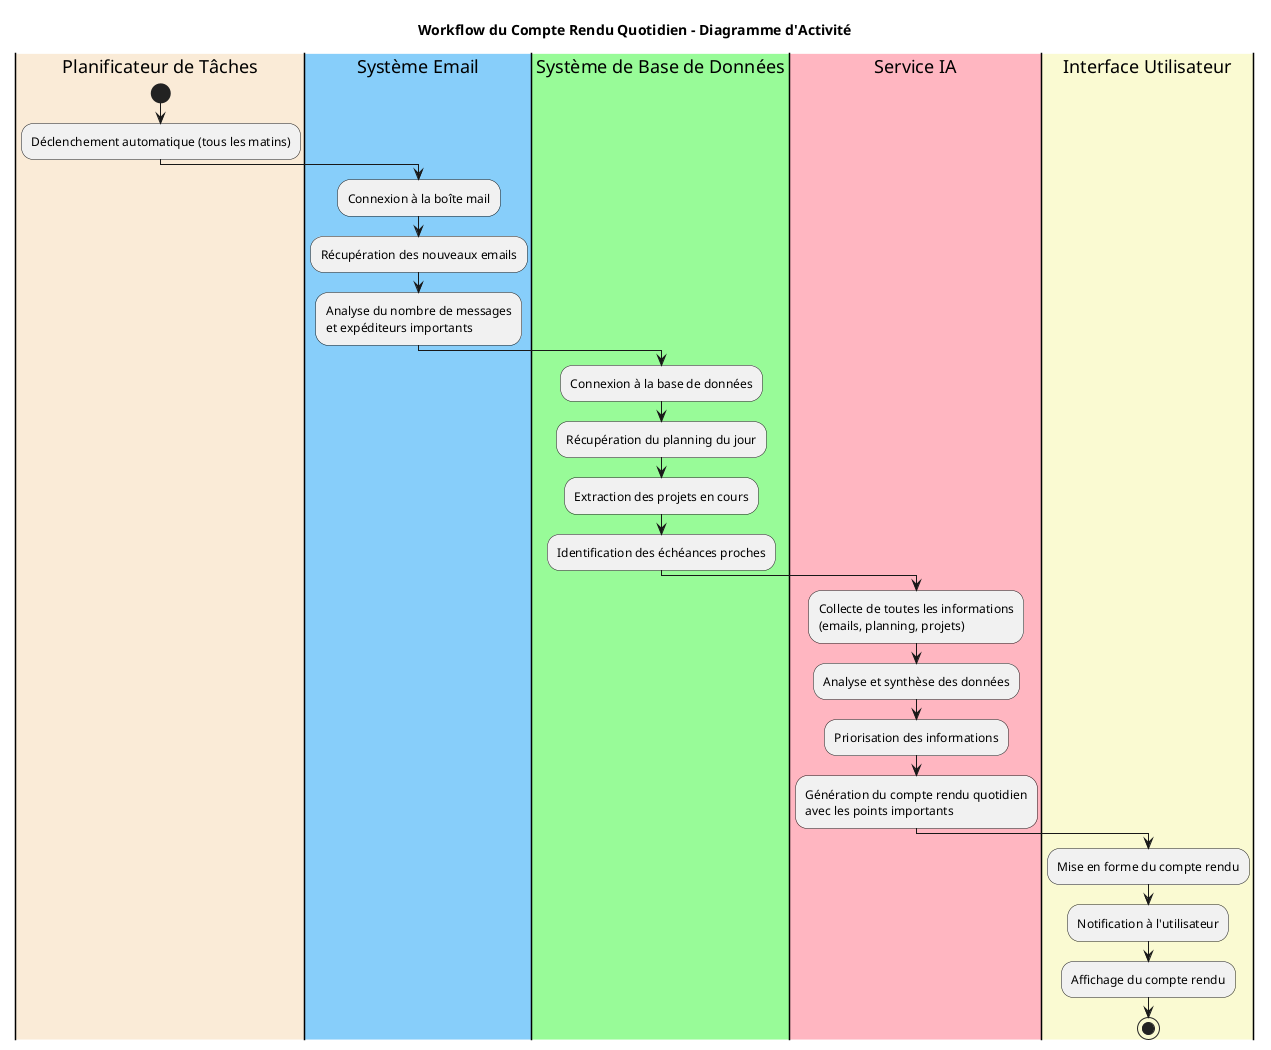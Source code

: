 @startuml daily_routine_workflow
title Workflow du Compte Rendu Quotidien - Diagramme d'Activité

|#AntiqueWhite|Planificateur de Tâches|
start
:Déclenchement automatique (tous les matins);

|#LightSkyBlue|Système Email|
:Connexion à la boîte mail;
:Récupération des nouveaux emails;
:Analyse du nombre de messages
et expéditeurs importants;

|#PaleGreen|Système de Base de Données|
:Connexion à la base de données;
:Récupération du planning du jour;
:Extraction des projets en cours;
:Identification des échéances proches;

|#LightPink|Service IA|
:Collecte de toutes les informations 
(emails, planning, projets);
:Analyse et synthèse des données;
:Priorisation des informations;
:Génération du compte rendu quotidien
avec les points importants;

|#LightGoldenRodYellow|Interface Utilisateur|
:Mise en forme du compte rendu;
:Notification à l'utilisateur;
:Affichage du compte rendu;
stop

@enduml